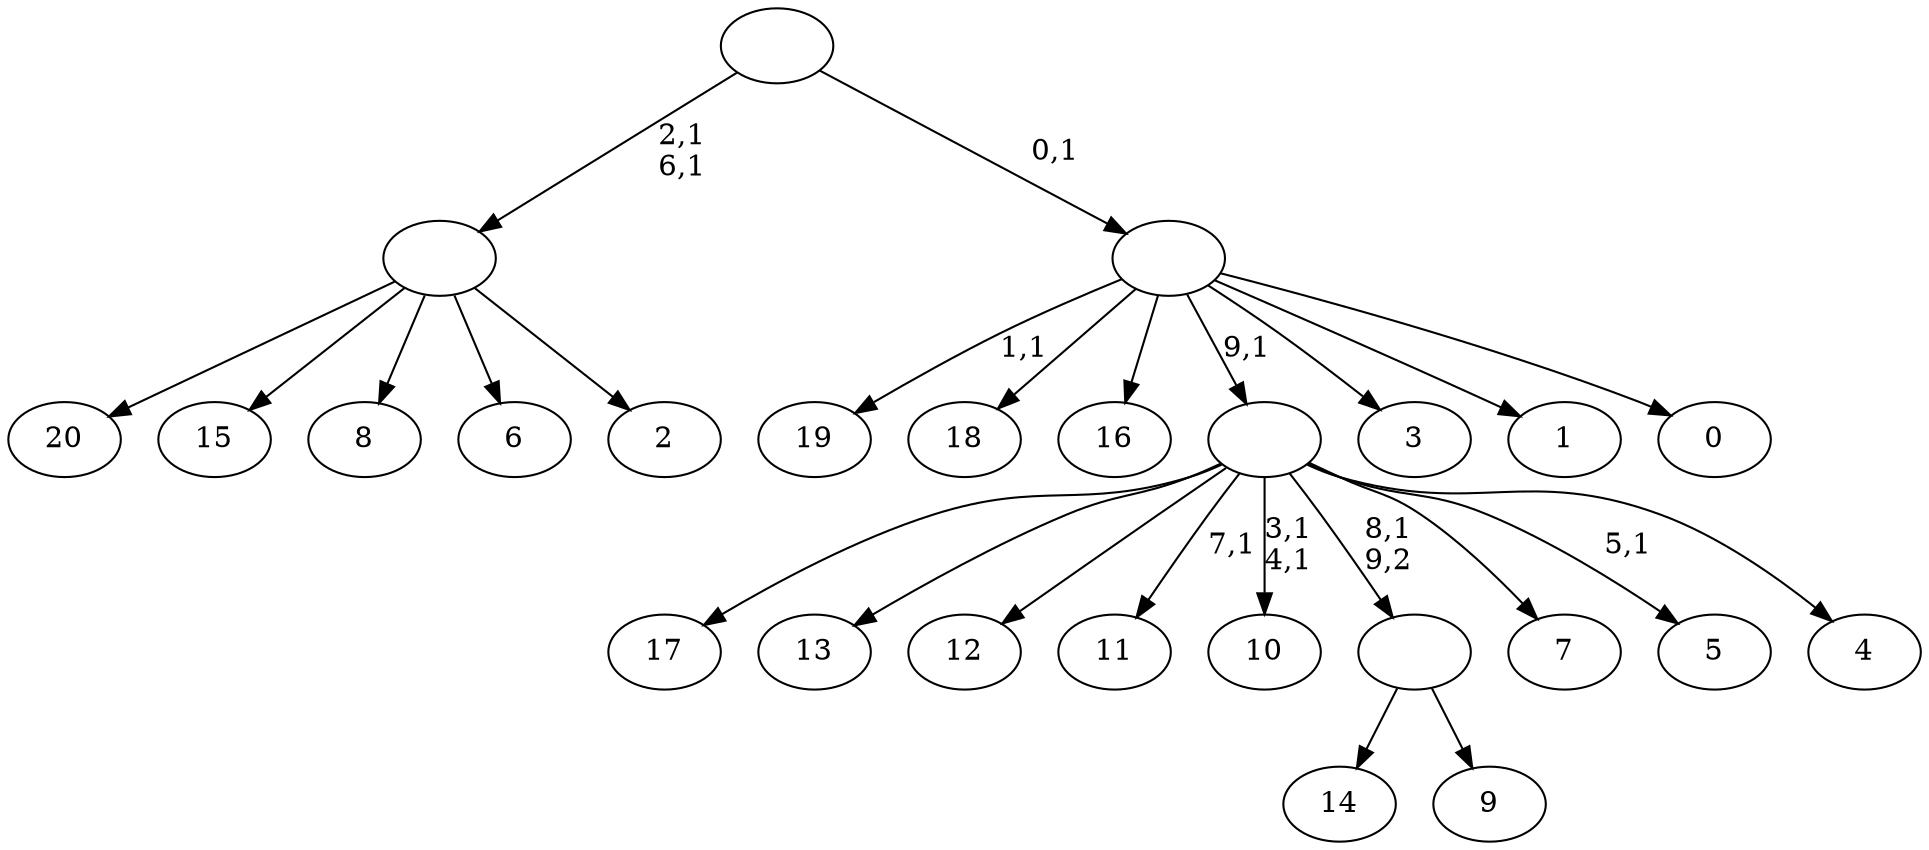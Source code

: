 digraph T {
	31 [label="20"]
	30 [label="19"]
	28 [label="18"]
	27 [label="17"]
	26 [label="16"]
	25 [label="15"]
	24 [label="14"]
	23 [label="13"]
	22 [label="12"]
	21 [label="11"]
	19 [label="10"]
	16 [label="9"]
	15 [label=""]
	14 [label="8"]
	13 [label="7"]
	12 [label="6"]
	11 [label="5"]
	9 [label="4"]
	8 [label=""]
	7 [label="3"]
	6 [label="2"]
	5 [label=""]
	3 [label="1"]
	2 [label="0"]
	1 [label=""]
	0 [label=""]
	15 -> 24 [label=""]
	15 -> 16 [label=""]
	8 -> 11 [label="5,1"]
	8 -> 19 [label="3,1\n4,1"]
	8 -> 21 [label="7,1"]
	8 -> 27 [label=""]
	8 -> 23 [label=""]
	8 -> 22 [label=""]
	8 -> 15 [label="8,1\n9,2"]
	8 -> 13 [label=""]
	8 -> 9 [label=""]
	5 -> 31 [label=""]
	5 -> 25 [label=""]
	5 -> 14 [label=""]
	5 -> 12 [label=""]
	5 -> 6 [label=""]
	1 -> 30 [label="1,1"]
	1 -> 28 [label=""]
	1 -> 26 [label=""]
	1 -> 8 [label="9,1"]
	1 -> 7 [label=""]
	1 -> 3 [label=""]
	1 -> 2 [label=""]
	0 -> 5 [label="2,1\n6,1"]
	0 -> 1 [label="0,1"]
}
